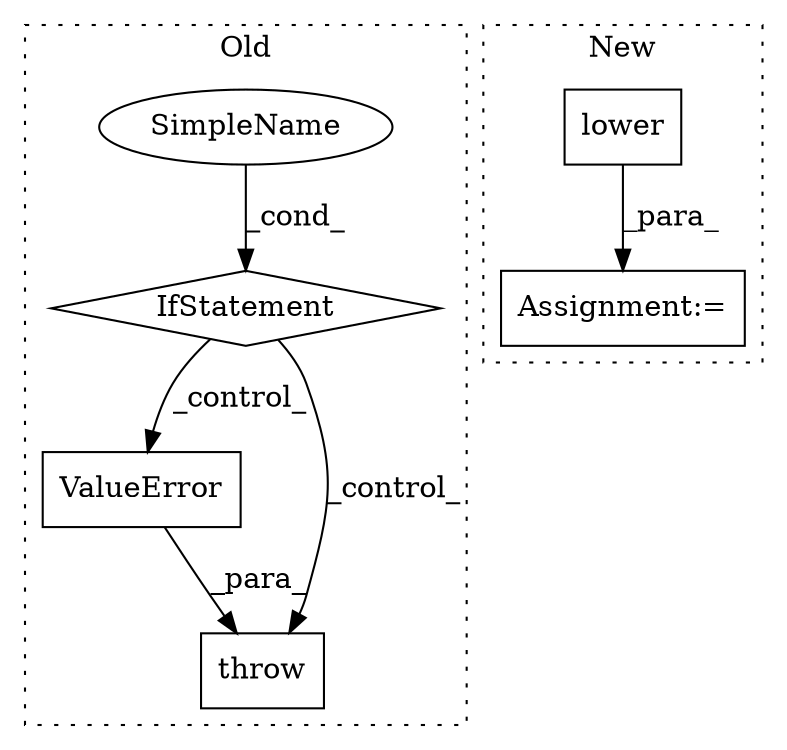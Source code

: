 digraph G {
subgraph cluster0 {
1 [label="ValueError" a="32" s="27862,27962" l="11,1" shape="box"];
3 [label="throw" a="53" s="27856" l="6" shape="box"];
5 [label="IfStatement" a="25" s="27772,27846" l="4,2" shape="diamond"];
6 [label="SimpleName" a="42" s="" l="" shape="ellipse"];
label = "Old";
style="dotted";
}
subgraph cluster1 {
2 [label="lower" a="32" s="32564" l="7" shape="box"];
4 [label="Assignment:=" a="7" s="32536" l="1" shape="box"];
label = "New";
style="dotted";
}
1 -> 3 [label="_para_"];
2 -> 4 [label="_para_"];
5 -> 1 [label="_control_"];
5 -> 3 [label="_control_"];
6 -> 5 [label="_cond_"];
}